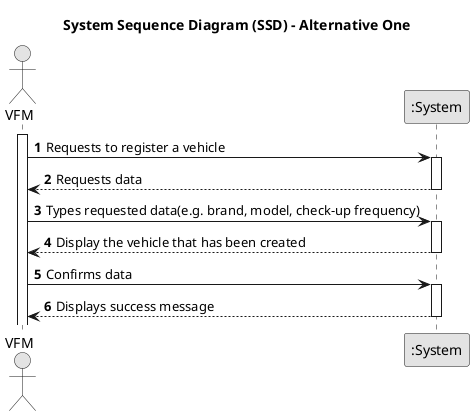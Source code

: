 @startuml
skinparam monochrome true
skinparam packageStyle rectangle
skinparam shadowing false

title System Sequence Diagram (SSD) - Alternative One

autonumber

actor "VFM" as Employee
participant ":System" as System

activate Employee

    Employee -> System : Requests to register a vehicle
    activate System

        System --> Employee : Requests data
    deactivate System

    Employee -> System : Types requested data(e.g. brand, model, check-up frequency)
    activate System

        System --> Employee : Display the vehicle that has been created
    deactivate System

    Employee -> System : Confirms data
    activate System

        System --> Employee : Displays success message
    deactivate System



@enduml